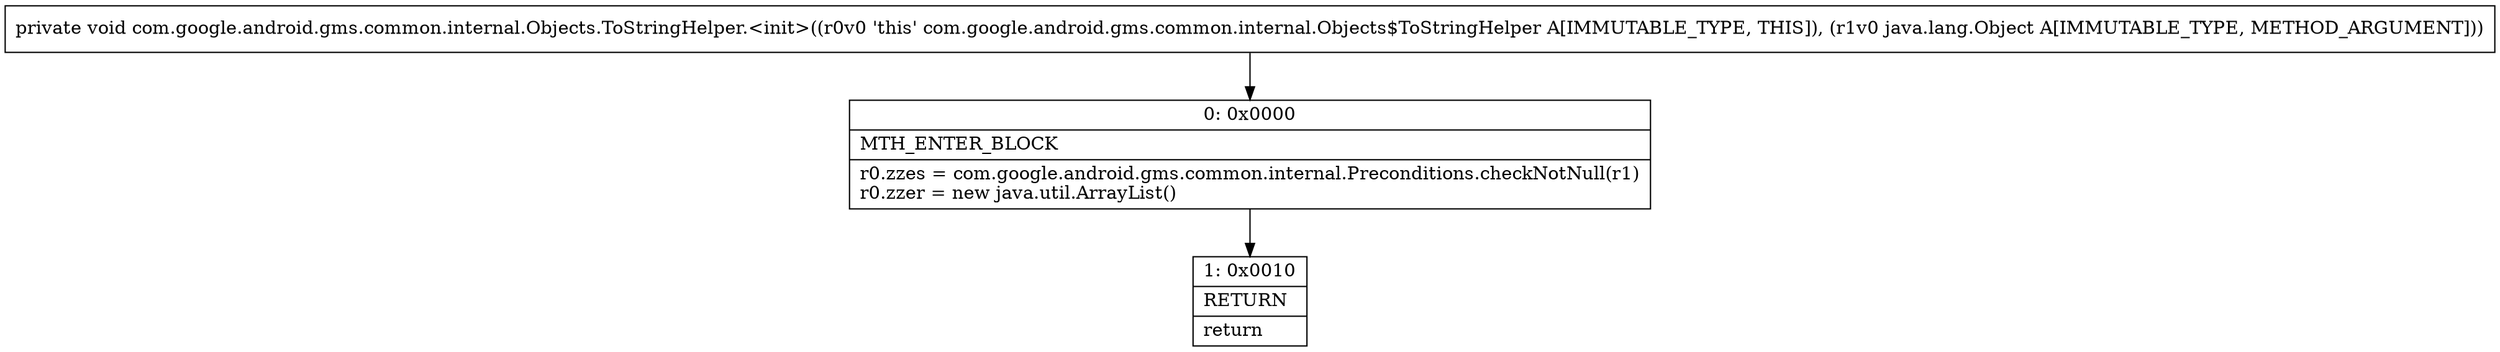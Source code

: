 digraph "CFG forcom.google.android.gms.common.internal.Objects.ToStringHelper.\<init\>(Ljava\/lang\/Object;)V" {
Node_0 [shape=record,label="{0\:\ 0x0000|MTH_ENTER_BLOCK\l|r0.zzes = com.google.android.gms.common.internal.Preconditions.checkNotNull(r1)\lr0.zzer = new java.util.ArrayList()\l}"];
Node_1 [shape=record,label="{1\:\ 0x0010|RETURN\l|return\l}"];
MethodNode[shape=record,label="{private void com.google.android.gms.common.internal.Objects.ToStringHelper.\<init\>((r0v0 'this' com.google.android.gms.common.internal.Objects$ToStringHelper A[IMMUTABLE_TYPE, THIS]), (r1v0 java.lang.Object A[IMMUTABLE_TYPE, METHOD_ARGUMENT])) }"];
MethodNode -> Node_0;
Node_0 -> Node_1;
}

